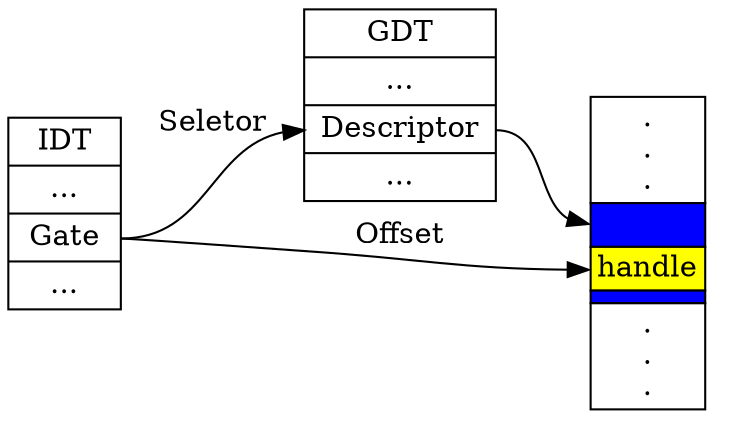digraph
{
	node [shape="record"];
	rankdir=LR;

	idt [label="IDT|...|<g> Gate|..."];
	gdt [label="GDT|...|<d> Descriptor|..."];
	code [shape="none" label=<
			<table border="0" cellborder="1" cellspacing="0">
				<tr><td>.<br/>.<br/>.</td></tr>
				<tr><td bgcolor="blue" port="s"> </td></tr>
				<tr><td bgcolor="yellow" port="h">handle</td></tr>
				<tr><td bgcolor="blue"></td> </tr>
				<tr><td>.<br/>.<br/>.</td></tr>
			</table>
			>];
	idt:g -> gdt:d [label="Seletor"];
	gdt:d -> code:s;
	idt:g -> code:h [label="Offset"];
}
